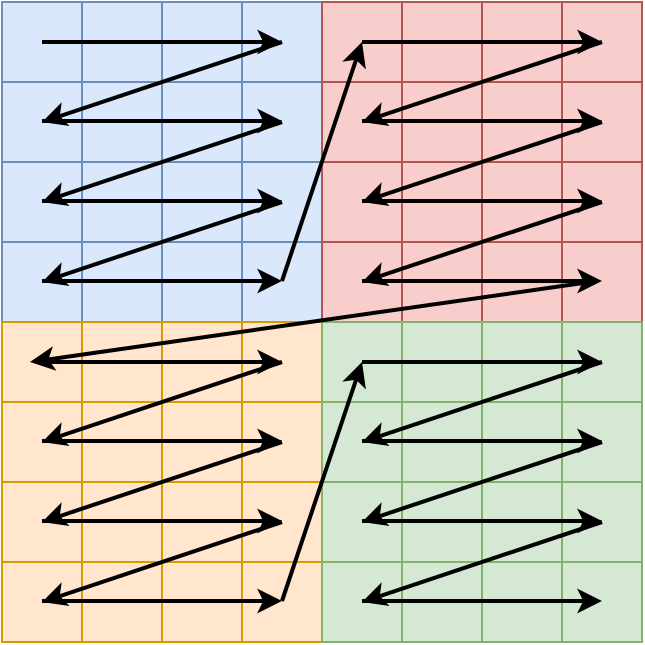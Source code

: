 <mxfile version="14.1.8" type="device"><diagram id="-6Gu48MT5lPl7NTsgs8f" name="Page-1"><mxGraphModel dx="786" dy="580" grid="1" gridSize="10" guides="1" tooltips="1" connect="1" arrows="1" fold="1" page="1" pageScale="1" pageWidth="827" pageHeight="1169" math="1" shadow="0"><root><mxCell id="0"/><mxCell id="1" parent="0"/><mxCell id="xlBR4QzK-8uUvACteuP9-1" value="" style="whiteSpace=wrap;html=1;aspect=fixed;strokeWidth=1;fillColor=#dae8fc;strokeColor=#6c8ebf;" vertex="1" parent="1"><mxGeometry x="120" y="120" width="40" height="40" as="geometry"/></mxCell><mxCell id="xlBR4QzK-8uUvACteuP9-2" value="" style="whiteSpace=wrap;html=1;aspect=fixed;strokeWidth=1;fillColor=#dae8fc;strokeColor=#6c8ebf;" vertex="1" parent="1"><mxGeometry x="160" y="120" width="40" height="40" as="geometry"/></mxCell><mxCell id="xlBR4QzK-8uUvACteuP9-3" value="" style="whiteSpace=wrap;html=1;aspect=fixed;strokeWidth=1;fillColor=#dae8fc;strokeColor=#6c8ebf;" vertex="1" parent="1"><mxGeometry x="200" y="120" width="40" height="40" as="geometry"/></mxCell><mxCell id="xlBR4QzK-8uUvACteuP9-4" value="" style="whiteSpace=wrap;html=1;aspect=fixed;strokeWidth=1;fillColor=#dae8fc;strokeColor=#6c8ebf;" vertex="1" parent="1"><mxGeometry x="240" y="120" width="40" height="40" as="geometry"/></mxCell><mxCell id="xlBR4QzK-8uUvACteuP9-5" value="" style="whiteSpace=wrap;html=1;aspect=fixed;strokeWidth=1;fillColor=#f8cecc;strokeColor=#b85450;" vertex="1" parent="1"><mxGeometry x="280" y="120" width="40" height="40" as="geometry"/></mxCell><mxCell id="xlBR4QzK-8uUvACteuP9-6" value="" style="whiteSpace=wrap;html=1;aspect=fixed;strokeWidth=1;fillColor=#f8cecc;strokeColor=#b85450;" vertex="1" parent="1"><mxGeometry x="320" y="120" width="40" height="40" as="geometry"/></mxCell><mxCell id="xlBR4QzK-8uUvACteuP9-7" value="" style="whiteSpace=wrap;html=1;aspect=fixed;strokeWidth=1;fillColor=#f8cecc;strokeColor=#b85450;" vertex="1" parent="1"><mxGeometry x="360" y="120" width="40" height="40" as="geometry"/></mxCell><mxCell id="xlBR4QzK-8uUvACteuP9-8" value="" style="whiteSpace=wrap;html=1;aspect=fixed;strokeWidth=1;fillColor=#f8cecc;strokeColor=#b85450;" vertex="1" parent="1"><mxGeometry x="400" y="120" width="40" height="40" as="geometry"/></mxCell><mxCell id="xlBR4QzK-8uUvACteuP9-9" value="" style="whiteSpace=wrap;html=1;aspect=fixed;strokeWidth=1;fillColor=#dae8fc;strokeColor=#6c8ebf;" vertex="1" parent="1"><mxGeometry x="120" y="160" width="40" height="40" as="geometry"/></mxCell><mxCell id="xlBR4QzK-8uUvACteuP9-10" value="" style="whiteSpace=wrap;html=1;aspect=fixed;strokeWidth=1;fillColor=#dae8fc;strokeColor=#6c8ebf;" vertex="1" parent="1"><mxGeometry x="160" y="160" width="40" height="40" as="geometry"/></mxCell><mxCell id="xlBR4QzK-8uUvACteuP9-11" value="" style="whiteSpace=wrap;html=1;aspect=fixed;strokeWidth=1;fillColor=#dae8fc;strokeColor=#6c8ebf;" vertex="1" parent="1"><mxGeometry x="200" y="160" width="40" height="40" as="geometry"/></mxCell><mxCell id="xlBR4QzK-8uUvACteuP9-12" value="" style="whiteSpace=wrap;html=1;aspect=fixed;strokeWidth=1;fillColor=#dae8fc;strokeColor=#6c8ebf;" vertex="1" parent="1"><mxGeometry x="240" y="160" width="40" height="40" as="geometry"/></mxCell><mxCell id="xlBR4QzK-8uUvACteuP9-13" value="" style="whiteSpace=wrap;html=1;aspect=fixed;strokeWidth=1;fillColor=#f8cecc;strokeColor=#b85450;" vertex="1" parent="1"><mxGeometry x="280" y="160" width="40" height="40" as="geometry"/></mxCell><mxCell id="xlBR4QzK-8uUvACteuP9-14" value="" style="whiteSpace=wrap;html=1;aspect=fixed;strokeWidth=1;fillColor=#f8cecc;strokeColor=#b85450;" vertex="1" parent="1"><mxGeometry x="320" y="160" width="40" height="40" as="geometry"/></mxCell><mxCell id="xlBR4QzK-8uUvACteuP9-15" value="" style="whiteSpace=wrap;html=1;aspect=fixed;strokeWidth=1;fillColor=#f8cecc;strokeColor=#b85450;" vertex="1" parent="1"><mxGeometry x="360" y="160" width="40" height="40" as="geometry"/></mxCell><mxCell id="xlBR4QzK-8uUvACteuP9-16" value="" style="whiteSpace=wrap;html=1;aspect=fixed;strokeWidth=1;fillColor=#f8cecc;strokeColor=#b85450;" vertex="1" parent="1"><mxGeometry x="400" y="160" width="40" height="40" as="geometry"/></mxCell><mxCell id="xlBR4QzK-8uUvACteuP9-17" value="" style="whiteSpace=wrap;html=1;aspect=fixed;strokeWidth=1;fillColor=#dae8fc;strokeColor=#6c8ebf;" vertex="1" parent="1"><mxGeometry x="120" y="200" width="40" height="40" as="geometry"/></mxCell><mxCell id="xlBR4QzK-8uUvACteuP9-18" value="" style="whiteSpace=wrap;html=1;aspect=fixed;strokeWidth=1;fillColor=#dae8fc;strokeColor=#6c8ebf;" vertex="1" parent="1"><mxGeometry x="160" y="200" width="40" height="40" as="geometry"/></mxCell><mxCell id="xlBR4QzK-8uUvACteuP9-19" value="" style="whiteSpace=wrap;html=1;aspect=fixed;strokeWidth=1;fillColor=#dae8fc;strokeColor=#6c8ebf;" vertex="1" parent="1"><mxGeometry x="200" y="200" width="40" height="40" as="geometry"/></mxCell><mxCell id="xlBR4QzK-8uUvACteuP9-20" value="" style="whiteSpace=wrap;html=1;aspect=fixed;strokeWidth=1;fillColor=#dae8fc;strokeColor=#6c8ebf;" vertex="1" parent="1"><mxGeometry x="240" y="200" width="40" height="40" as="geometry"/></mxCell><mxCell id="xlBR4QzK-8uUvACteuP9-21" value="" style="whiteSpace=wrap;html=1;aspect=fixed;strokeWidth=1;fillColor=#f8cecc;strokeColor=#b85450;" vertex="1" parent="1"><mxGeometry x="280" y="200" width="40" height="40" as="geometry"/></mxCell><mxCell id="xlBR4QzK-8uUvACteuP9-22" value="" style="whiteSpace=wrap;html=1;aspect=fixed;strokeWidth=1;fillColor=#f8cecc;strokeColor=#b85450;" vertex="1" parent="1"><mxGeometry x="320" y="200" width="40" height="40" as="geometry"/></mxCell><mxCell id="xlBR4QzK-8uUvACteuP9-23" value="" style="whiteSpace=wrap;html=1;aspect=fixed;strokeWidth=1;fillColor=#f8cecc;strokeColor=#b85450;" vertex="1" parent="1"><mxGeometry x="360" y="200" width="40" height="40" as="geometry"/></mxCell><mxCell id="xlBR4QzK-8uUvACteuP9-24" value="" style="whiteSpace=wrap;html=1;aspect=fixed;strokeWidth=1;fillColor=#f8cecc;strokeColor=#b85450;" vertex="1" parent="1"><mxGeometry x="400" y="200" width="40" height="40" as="geometry"/></mxCell><mxCell id="xlBR4QzK-8uUvACteuP9-25" value="" style="whiteSpace=wrap;html=1;aspect=fixed;strokeWidth=1;fillColor=#dae8fc;strokeColor=#6c8ebf;" vertex="1" parent="1"><mxGeometry x="120" y="240" width="40" height="40" as="geometry"/></mxCell><mxCell id="xlBR4QzK-8uUvACteuP9-26" value="" style="whiteSpace=wrap;html=1;aspect=fixed;strokeWidth=1;fillColor=#dae8fc;strokeColor=#6c8ebf;" vertex="1" parent="1"><mxGeometry x="160" y="240" width="40" height="40" as="geometry"/></mxCell><mxCell id="xlBR4QzK-8uUvACteuP9-27" value="" style="whiteSpace=wrap;html=1;aspect=fixed;strokeWidth=1;fillColor=#dae8fc;strokeColor=#6c8ebf;" vertex="1" parent="1"><mxGeometry x="200" y="240" width="40" height="40" as="geometry"/></mxCell><mxCell id="xlBR4QzK-8uUvACteuP9-28" value="" style="whiteSpace=wrap;html=1;aspect=fixed;strokeWidth=1;fillColor=#dae8fc;strokeColor=#6c8ebf;" vertex="1" parent="1"><mxGeometry x="240" y="240" width="40" height="40" as="geometry"/></mxCell><mxCell id="xlBR4QzK-8uUvACteuP9-29" value="" style="whiteSpace=wrap;html=1;aspect=fixed;strokeWidth=1;fillColor=#f8cecc;strokeColor=#b85450;" vertex="1" parent="1"><mxGeometry x="280" y="240" width="40" height="40" as="geometry"/></mxCell><mxCell id="xlBR4QzK-8uUvACteuP9-30" value="" style="whiteSpace=wrap;html=1;aspect=fixed;strokeWidth=1;fillColor=#f8cecc;strokeColor=#b85450;" vertex="1" parent="1"><mxGeometry x="320" y="240" width="40" height="40" as="geometry"/></mxCell><mxCell id="xlBR4QzK-8uUvACteuP9-31" value="" style="whiteSpace=wrap;html=1;aspect=fixed;strokeWidth=1;fillColor=#f8cecc;strokeColor=#b85450;" vertex="1" parent="1"><mxGeometry x="360" y="240" width="40" height="40" as="geometry"/></mxCell><mxCell id="xlBR4QzK-8uUvACteuP9-32" value="" style="whiteSpace=wrap;html=1;aspect=fixed;strokeWidth=1;fillColor=#f8cecc;strokeColor=#b85450;" vertex="1" parent="1"><mxGeometry x="400" y="240" width="40" height="40" as="geometry"/></mxCell><mxCell id="xlBR4QzK-8uUvACteuP9-33" value="" style="whiteSpace=wrap;html=1;aspect=fixed;strokeWidth=1;fillColor=#ffe6cc;strokeColor=#d79b00;" vertex="1" parent="1"><mxGeometry x="120" y="280" width="40" height="40" as="geometry"/></mxCell><mxCell id="xlBR4QzK-8uUvACteuP9-34" value="" style="whiteSpace=wrap;html=1;aspect=fixed;strokeWidth=1;fillColor=#ffe6cc;strokeColor=#d79b00;" vertex="1" parent="1"><mxGeometry x="160" y="280" width="40" height="40" as="geometry"/></mxCell><mxCell id="xlBR4QzK-8uUvACteuP9-35" value="" style="whiteSpace=wrap;html=1;aspect=fixed;strokeWidth=1;fillColor=#ffe6cc;strokeColor=#d79b00;" vertex="1" parent="1"><mxGeometry x="200" y="280" width="40" height="40" as="geometry"/></mxCell><mxCell id="xlBR4QzK-8uUvACteuP9-36" value="" style="whiteSpace=wrap;html=1;aspect=fixed;strokeWidth=1;fillColor=#ffe6cc;strokeColor=#d79b00;" vertex="1" parent="1"><mxGeometry x="240" y="280" width="40" height="40" as="geometry"/></mxCell><mxCell id="xlBR4QzK-8uUvACteuP9-37" value="" style="whiteSpace=wrap;html=1;aspect=fixed;strokeWidth=1;fillColor=#d5e8d4;strokeColor=#82b366;" vertex="1" parent="1"><mxGeometry x="280" y="280" width="40" height="40" as="geometry"/></mxCell><mxCell id="xlBR4QzK-8uUvACteuP9-38" value="" style="whiteSpace=wrap;html=1;aspect=fixed;strokeWidth=1;fillColor=#d5e8d4;strokeColor=#82b366;" vertex="1" parent="1"><mxGeometry x="320" y="280" width="40" height="40" as="geometry"/></mxCell><mxCell id="xlBR4QzK-8uUvACteuP9-39" value="" style="whiteSpace=wrap;html=1;aspect=fixed;strokeWidth=1;fillColor=#d5e8d4;strokeColor=#82b366;" vertex="1" parent="1"><mxGeometry x="360" y="280" width="40" height="40" as="geometry"/></mxCell><mxCell id="xlBR4QzK-8uUvACteuP9-40" value="" style="whiteSpace=wrap;html=1;aspect=fixed;strokeWidth=1;fillColor=#d5e8d4;strokeColor=#82b366;" vertex="1" parent="1"><mxGeometry x="400" y="280" width="40" height="40" as="geometry"/></mxCell><mxCell id="xlBR4QzK-8uUvACteuP9-41" value="" style="whiteSpace=wrap;html=1;aspect=fixed;strokeWidth=1;fillColor=#ffe6cc;strokeColor=#d79b00;" vertex="1" parent="1"><mxGeometry x="120" y="320" width="40" height="40" as="geometry"/></mxCell><mxCell id="xlBR4QzK-8uUvACteuP9-42" value="" style="whiteSpace=wrap;html=1;aspect=fixed;strokeWidth=1;fillColor=#ffe6cc;strokeColor=#d79b00;" vertex="1" parent="1"><mxGeometry x="160" y="320" width="40" height="40" as="geometry"/></mxCell><mxCell id="xlBR4QzK-8uUvACteuP9-43" value="" style="whiteSpace=wrap;html=1;aspect=fixed;strokeWidth=1;fillColor=#ffe6cc;strokeColor=#d79b00;" vertex="1" parent="1"><mxGeometry x="200" y="320" width="40" height="40" as="geometry"/></mxCell><mxCell id="xlBR4QzK-8uUvACteuP9-44" value="" style="whiteSpace=wrap;html=1;aspect=fixed;strokeWidth=1;fillColor=#ffe6cc;strokeColor=#d79b00;" vertex="1" parent="1"><mxGeometry x="240" y="320" width="40" height="40" as="geometry"/></mxCell><mxCell id="xlBR4QzK-8uUvACteuP9-45" value="" style="whiteSpace=wrap;html=1;aspect=fixed;strokeWidth=1;fillColor=#d5e8d4;strokeColor=#82b366;" vertex="1" parent="1"><mxGeometry x="280" y="320" width="40" height="40" as="geometry"/></mxCell><mxCell id="xlBR4QzK-8uUvACteuP9-46" value="" style="whiteSpace=wrap;html=1;aspect=fixed;strokeWidth=1;fillColor=#d5e8d4;strokeColor=#82b366;" vertex="1" parent="1"><mxGeometry x="320" y="320" width="40" height="40" as="geometry"/></mxCell><mxCell id="xlBR4QzK-8uUvACteuP9-47" value="" style="whiteSpace=wrap;html=1;aspect=fixed;strokeWidth=1;fillColor=#d5e8d4;strokeColor=#82b366;" vertex="1" parent="1"><mxGeometry x="360" y="320" width="40" height="40" as="geometry"/></mxCell><mxCell id="xlBR4QzK-8uUvACteuP9-48" value="" style="whiteSpace=wrap;html=1;aspect=fixed;strokeWidth=1;fillColor=#d5e8d4;strokeColor=#82b366;" vertex="1" parent="1"><mxGeometry x="400" y="320" width="40" height="40" as="geometry"/></mxCell><mxCell id="xlBR4QzK-8uUvACteuP9-49" value="" style="whiteSpace=wrap;html=1;aspect=fixed;strokeWidth=1;fillColor=#ffe6cc;strokeColor=#d79b00;" vertex="1" parent="1"><mxGeometry x="120" y="360" width="40" height="40" as="geometry"/></mxCell><mxCell id="xlBR4QzK-8uUvACteuP9-50" value="" style="whiteSpace=wrap;html=1;aspect=fixed;strokeWidth=1;fillColor=#ffe6cc;strokeColor=#d79b00;" vertex="1" parent="1"><mxGeometry x="160" y="360" width="40" height="40" as="geometry"/></mxCell><mxCell id="xlBR4QzK-8uUvACteuP9-51" value="" style="whiteSpace=wrap;html=1;aspect=fixed;strokeWidth=1;fillColor=#ffe6cc;strokeColor=#d79b00;" vertex="1" parent="1"><mxGeometry x="200" y="360" width="40" height="40" as="geometry"/></mxCell><mxCell id="xlBR4QzK-8uUvACteuP9-52" value="" style="whiteSpace=wrap;html=1;aspect=fixed;strokeWidth=1;fillColor=#ffe6cc;strokeColor=#d79b00;" vertex="1" parent="1"><mxGeometry x="240" y="360" width="40" height="40" as="geometry"/></mxCell><mxCell id="xlBR4QzK-8uUvACteuP9-53" value="" style="whiteSpace=wrap;html=1;aspect=fixed;strokeWidth=1;fillColor=#d5e8d4;strokeColor=#82b366;" vertex="1" parent="1"><mxGeometry x="280" y="360" width="40" height="40" as="geometry"/></mxCell><mxCell id="xlBR4QzK-8uUvACteuP9-54" value="" style="whiteSpace=wrap;html=1;aspect=fixed;strokeWidth=1;fillColor=#d5e8d4;strokeColor=#82b366;" vertex="1" parent="1"><mxGeometry x="320" y="360" width="40" height="40" as="geometry"/></mxCell><mxCell id="xlBR4QzK-8uUvACteuP9-55" value="" style="whiteSpace=wrap;html=1;aspect=fixed;strokeWidth=1;fillColor=#d5e8d4;strokeColor=#82b366;" vertex="1" parent="1"><mxGeometry x="360" y="360" width="40" height="40" as="geometry"/></mxCell><mxCell id="xlBR4QzK-8uUvACteuP9-56" value="" style="whiteSpace=wrap;html=1;aspect=fixed;strokeWidth=1;fillColor=#d5e8d4;strokeColor=#82b366;" vertex="1" parent="1"><mxGeometry x="400" y="360" width="40" height="40" as="geometry"/></mxCell><mxCell id="xlBR4QzK-8uUvACteuP9-57" value="" style="whiteSpace=wrap;html=1;aspect=fixed;strokeWidth=1;fillColor=#ffe6cc;strokeColor=#d79b00;" vertex="1" parent="1"><mxGeometry x="120" y="400" width="40" height="40" as="geometry"/></mxCell><mxCell id="xlBR4QzK-8uUvACteuP9-58" value="" style="whiteSpace=wrap;html=1;aspect=fixed;strokeWidth=1;fillColor=#ffe6cc;strokeColor=#d79b00;" vertex="1" parent="1"><mxGeometry x="160" y="400" width="40" height="40" as="geometry"/></mxCell><mxCell id="xlBR4QzK-8uUvACteuP9-59" value="" style="whiteSpace=wrap;html=1;aspect=fixed;strokeWidth=1;fillColor=#ffe6cc;strokeColor=#d79b00;" vertex="1" parent="1"><mxGeometry x="200" y="400" width="40" height="40" as="geometry"/></mxCell><mxCell id="xlBR4QzK-8uUvACteuP9-60" value="" style="whiteSpace=wrap;html=1;aspect=fixed;strokeWidth=1;fillColor=#ffe6cc;strokeColor=#d79b00;" vertex="1" parent="1"><mxGeometry x="240" y="400" width="40" height="40" as="geometry"/></mxCell><mxCell id="xlBR4QzK-8uUvACteuP9-61" value="" style="whiteSpace=wrap;html=1;aspect=fixed;strokeWidth=1;fillColor=#d5e8d4;strokeColor=#82b366;" vertex="1" parent="1"><mxGeometry x="280" y="400" width="40" height="40" as="geometry"/></mxCell><mxCell id="xlBR4QzK-8uUvACteuP9-62" value="" style="whiteSpace=wrap;html=1;aspect=fixed;strokeWidth=1;fillColor=#d5e8d4;strokeColor=#82b366;" vertex="1" parent="1"><mxGeometry x="320" y="400" width="40" height="40" as="geometry"/></mxCell><mxCell id="xlBR4QzK-8uUvACteuP9-63" value="" style="whiteSpace=wrap;html=1;aspect=fixed;strokeWidth=1;fillColor=#d5e8d4;strokeColor=#82b366;" vertex="1" parent="1"><mxGeometry x="360" y="400" width="40" height="40" as="geometry"/></mxCell><mxCell id="xlBR4QzK-8uUvACteuP9-64" value="" style="whiteSpace=wrap;html=1;aspect=fixed;strokeWidth=1;fillColor=#d5e8d4;strokeColor=#82b366;" vertex="1" parent="1"><mxGeometry x="400" y="400" width="40" height="40" as="geometry"/></mxCell><mxCell id="xlBR4QzK-8uUvACteuP9-132" value="" style="endArrow=classic;html=1;strokeWidth=2;" edge="1" parent="1"><mxGeometry width="50" height="50" relative="1" as="geometry"><mxPoint x="260" y="259.5" as="sourcePoint"/><mxPoint x="300" y="140" as="targetPoint"/></mxGeometry></mxCell><mxCell id="xlBR4QzK-8uUvACteuP9-136" value="" style="endArrow=classic;html=1;strokeWidth=2;" edge="1" parent="1"><mxGeometry width="50" height="50" relative="1" as="geometry"><mxPoint x="414" y="260" as="sourcePoint"/><mxPoint x="134" y="300" as="targetPoint"/></mxGeometry></mxCell><mxCell id="xlBR4QzK-8uUvACteuP9-139" value="" style="endArrow=classic;html=1;strokeWidth=2;" edge="1" parent="1"><mxGeometry width="50" height="50" relative="1" as="geometry"><mxPoint x="300" y="300" as="sourcePoint"/><mxPoint x="420" y="300" as="targetPoint"/></mxGeometry></mxCell><mxCell id="xlBR4QzK-8uUvACteuP9-140" value="" style="endArrow=classic;html=1;strokeWidth=2;" edge="1" parent="1"><mxGeometry width="50" height="50" relative="1" as="geometry"><mxPoint x="300" y="339.5" as="sourcePoint"/><mxPoint x="420" y="339.5" as="targetPoint"/></mxGeometry></mxCell><mxCell id="xlBR4QzK-8uUvACteuP9-141" value="" style="endArrow=classic;html=1;strokeWidth=2;" edge="1" parent="1"><mxGeometry width="50" height="50" relative="1" as="geometry"><mxPoint x="300" y="379.5" as="sourcePoint"/><mxPoint x="420" y="379.5" as="targetPoint"/></mxGeometry></mxCell><mxCell id="xlBR4QzK-8uUvACteuP9-142" value="" style="endArrow=classic;html=1;strokeWidth=2;" edge="1" parent="1"><mxGeometry width="50" height="50" relative="1" as="geometry"><mxPoint x="300" y="419.5" as="sourcePoint"/><mxPoint x="420" y="419.5" as="targetPoint"/></mxGeometry></mxCell><mxCell id="xlBR4QzK-8uUvACteuP9-143" value="" style="endArrow=classic;html=1;strokeWidth=2;" edge="1" parent="1"><mxGeometry width="50" height="50" relative="1" as="geometry"><mxPoint x="420" y="300" as="sourcePoint"/><mxPoint x="300" y="340" as="targetPoint"/></mxGeometry></mxCell><mxCell id="xlBR4QzK-8uUvACteuP9-144" value="" style="endArrow=classic;html=1;strokeWidth=2;" edge="1" parent="1"><mxGeometry width="50" height="50" relative="1" as="geometry"><mxPoint x="420" y="340" as="sourcePoint"/><mxPoint x="300" y="380" as="targetPoint"/></mxGeometry></mxCell><mxCell id="xlBR4QzK-8uUvACteuP9-145" value="" style="endArrow=classic;html=1;strokeWidth=2;" edge="1" parent="1"><mxGeometry width="50" height="50" relative="1" as="geometry"><mxPoint x="420" y="380" as="sourcePoint"/><mxPoint x="300" y="420" as="targetPoint"/></mxGeometry></mxCell><mxCell id="xlBR4QzK-8uUvACteuP9-146" value="" style="endArrow=classic;html=1;strokeWidth=2;" edge="1" parent="1"><mxGeometry width="50" height="50" relative="1" as="geometry"><mxPoint x="300" y="140" as="sourcePoint"/><mxPoint x="420" y="140" as="targetPoint"/></mxGeometry></mxCell><mxCell id="xlBR4QzK-8uUvACteuP9-147" value="" style="endArrow=classic;html=1;strokeWidth=2;" edge="1" parent="1"><mxGeometry width="50" height="50" relative="1" as="geometry"><mxPoint x="300" y="179.5" as="sourcePoint"/><mxPoint x="420" y="179.5" as="targetPoint"/></mxGeometry></mxCell><mxCell id="xlBR4QzK-8uUvACteuP9-148" value="" style="endArrow=classic;html=1;strokeWidth=2;" edge="1" parent="1"><mxGeometry width="50" height="50" relative="1" as="geometry"><mxPoint x="300" y="219.5" as="sourcePoint"/><mxPoint x="420" y="219.5" as="targetPoint"/></mxGeometry></mxCell><mxCell id="xlBR4QzK-8uUvACteuP9-149" value="" style="endArrow=classic;html=1;strokeWidth=2;" edge="1" parent="1"><mxGeometry width="50" height="50" relative="1" as="geometry"><mxPoint x="300" y="259.5" as="sourcePoint"/><mxPoint x="420" y="259.5" as="targetPoint"/></mxGeometry></mxCell><mxCell id="xlBR4QzK-8uUvACteuP9-150" value="" style="endArrow=classic;html=1;strokeWidth=2;" edge="1" parent="1"><mxGeometry width="50" height="50" relative="1" as="geometry"><mxPoint x="420" y="140" as="sourcePoint"/><mxPoint x="300" y="180" as="targetPoint"/></mxGeometry></mxCell><mxCell id="xlBR4QzK-8uUvACteuP9-151" value="" style="endArrow=classic;html=1;strokeWidth=2;" edge="1" parent="1"><mxGeometry width="50" height="50" relative="1" as="geometry"><mxPoint x="420" y="180" as="sourcePoint"/><mxPoint x="300" y="220" as="targetPoint"/></mxGeometry></mxCell><mxCell id="xlBR4QzK-8uUvACteuP9-152" value="" style="endArrow=classic;html=1;strokeWidth=2;" edge="1" parent="1"><mxGeometry width="50" height="50" relative="1" as="geometry"><mxPoint x="420" y="220" as="sourcePoint"/><mxPoint x="300" y="260" as="targetPoint"/></mxGeometry></mxCell><mxCell id="xlBR4QzK-8uUvACteuP9-153" value="" style="endArrow=classic;html=1;strokeWidth=2;" edge="1" parent="1"><mxGeometry width="50" height="50" relative="1" as="geometry"><mxPoint x="140" y="300" as="sourcePoint"/><mxPoint x="260" y="300" as="targetPoint"/></mxGeometry></mxCell><mxCell id="xlBR4QzK-8uUvACteuP9-154" value="" style="endArrow=classic;html=1;strokeWidth=2;" edge="1" parent="1"><mxGeometry width="50" height="50" relative="1" as="geometry"><mxPoint x="140" y="339.5" as="sourcePoint"/><mxPoint x="260" y="339.5" as="targetPoint"/></mxGeometry></mxCell><mxCell id="xlBR4QzK-8uUvACteuP9-155" value="" style="endArrow=classic;html=1;strokeWidth=2;" edge="1" parent="1"><mxGeometry width="50" height="50" relative="1" as="geometry"><mxPoint x="140" y="379.5" as="sourcePoint"/><mxPoint x="260" y="379.5" as="targetPoint"/></mxGeometry></mxCell><mxCell id="xlBR4QzK-8uUvACteuP9-156" value="" style="endArrow=classic;html=1;strokeWidth=2;" edge="1" parent="1"><mxGeometry width="50" height="50" relative="1" as="geometry"><mxPoint x="140" y="419.5" as="sourcePoint"/><mxPoint x="260" y="419.5" as="targetPoint"/></mxGeometry></mxCell><mxCell id="xlBR4QzK-8uUvACteuP9-157" value="" style="endArrow=classic;html=1;strokeWidth=2;" edge="1" parent="1"><mxGeometry width="50" height="50" relative="1" as="geometry"><mxPoint x="260" y="300" as="sourcePoint"/><mxPoint x="140" y="340" as="targetPoint"/></mxGeometry></mxCell><mxCell id="xlBR4QzK-8uUvACteuP9-158" value="" style="endArrow=classic;html=1;strokeWidth=2;" edge="1" parent="1"><mxGeometry width="50" height="50" relative="1" as="geometry"><mxPoint x="260" y="340" as="sourcePoint"/><mxPoint x="140" y="380" as="targetPoint"/></mxGeometry></mxCell><mxCell id="xlBR4QzK-8uUvACteuP9-159" value="" style="endArrow=classic;html=1;strokeWidth=2;" edge="1" parent="1"><mxGeometry width="50" height="50" relative="1" as="geometry"><mxPoint x="260" y="380" as="sourcePoint"/><mxPoint x="140" y="420" as="targetPoint"/></mxGeometry></mxCell><mxCell id="xlBR4QzK-8uUvACteuP9-160" value="" style="endArrow=classic;html=1;strokeWidth=2;" edge="1" parent="1"><mxGeometry width="50" height="50" relative="1" as="geometry"><mxPoint x="140" y="140" as="sourcePoint"/><mxPoint x="260" y="140" as="targetPoint"/></mxGeometry></mxCell><mxCell id="xlBR4QzK-8uUvACteuP9-161" value="" style="endArrow=classic;html=1;strokeWidth=2;" edge="1" parent="1"><mxGeometry width="50" height="50" relative="1" as="geometry"><mxPoint x="140" y="179.5" as="sourcePoint"/><mxPoint x="260" y="179.5" as="targetPoint"/></mxGeometry></mxCell><mxCell id="xlBR4QzK-8uUvACteuP9-162" value="" style="endArrow=classic;html=1;strokeWidth=2;" edge="1" parent="1"><mxGeometry width="50" height="50" relative="1" as="geometry"><mxPoint x="140" y="219.5" as="sourcePoint"/><mxPoint x="260" y="219.5" as="targetPoint"/></mxGeometry></mxCell><mxCell id="xlBR4QzK-8uUvACteuP9-163" value="" style="endArrow=classic;html=1;strokeWidth=2;" edge="1" parent="1"><mxGeometry width="50" height="50" relative="1" as="geometry"><mxPoint x="140" y="259.5" as="sourcePoint"/><mxPoint x="260" y="259.5" as="targetPoint"/></mxGeometry></mxCell><mxCell id="xlBR4QzK-8uUvACteuP9-164" value="" style="endArrow=classic;html=1;strokeWidth=2;" edge="1" parent="1"><mxGeometry width="50" height="50" relative="1" as="geometry"><mxPoint x="260" y="140" as="sourcePoint"/><mxPoint x="140" y="180" as="targetPoint"/></mxGeometry></mxCell><mxCell id="xlBR4QzK-8uUvACteuP9-165" value="" style="endArrow=classic;html=1;strokeWidth=2;" edge="1" parent="1"><mxGeometry width="50" height="50" relative="1" as="geometry"><mxPoint x="260" y="180" as="sourcePoint"/><mxPoint x="140" y="220" as="targetPoint"/></mxGeometry></mxCell><mxCell id="xlBR4QzK-8uUvACteuP9-166" value="" style="endArrow=classic;html=1;strokeWidth=2;" edge="1" parent="1"><mxGeometry width="50" height="50" relative="1" as="geometry"><mxPoint x="260" y="220" as="sourcePoint"/><mxPoint x="140" y="260" as="targetPoint"/></mxGeometry></mxCell><mxCell id="xlBR4QzK-8uUvACteuP9-167" value="" style="endArrow=classic;html=1;strokeWidth=2;" edge="1" parent="1"><mxGeometry width="50" height="50" relative="1" as="geometry"><mxPoint x="260" y="419.5" as="sourcePoint"/><mxPoint x="300" y="300" as="targetPoint"/></mxGeometry></mxCell></root></mxGraphModel></diagram></mxfile>